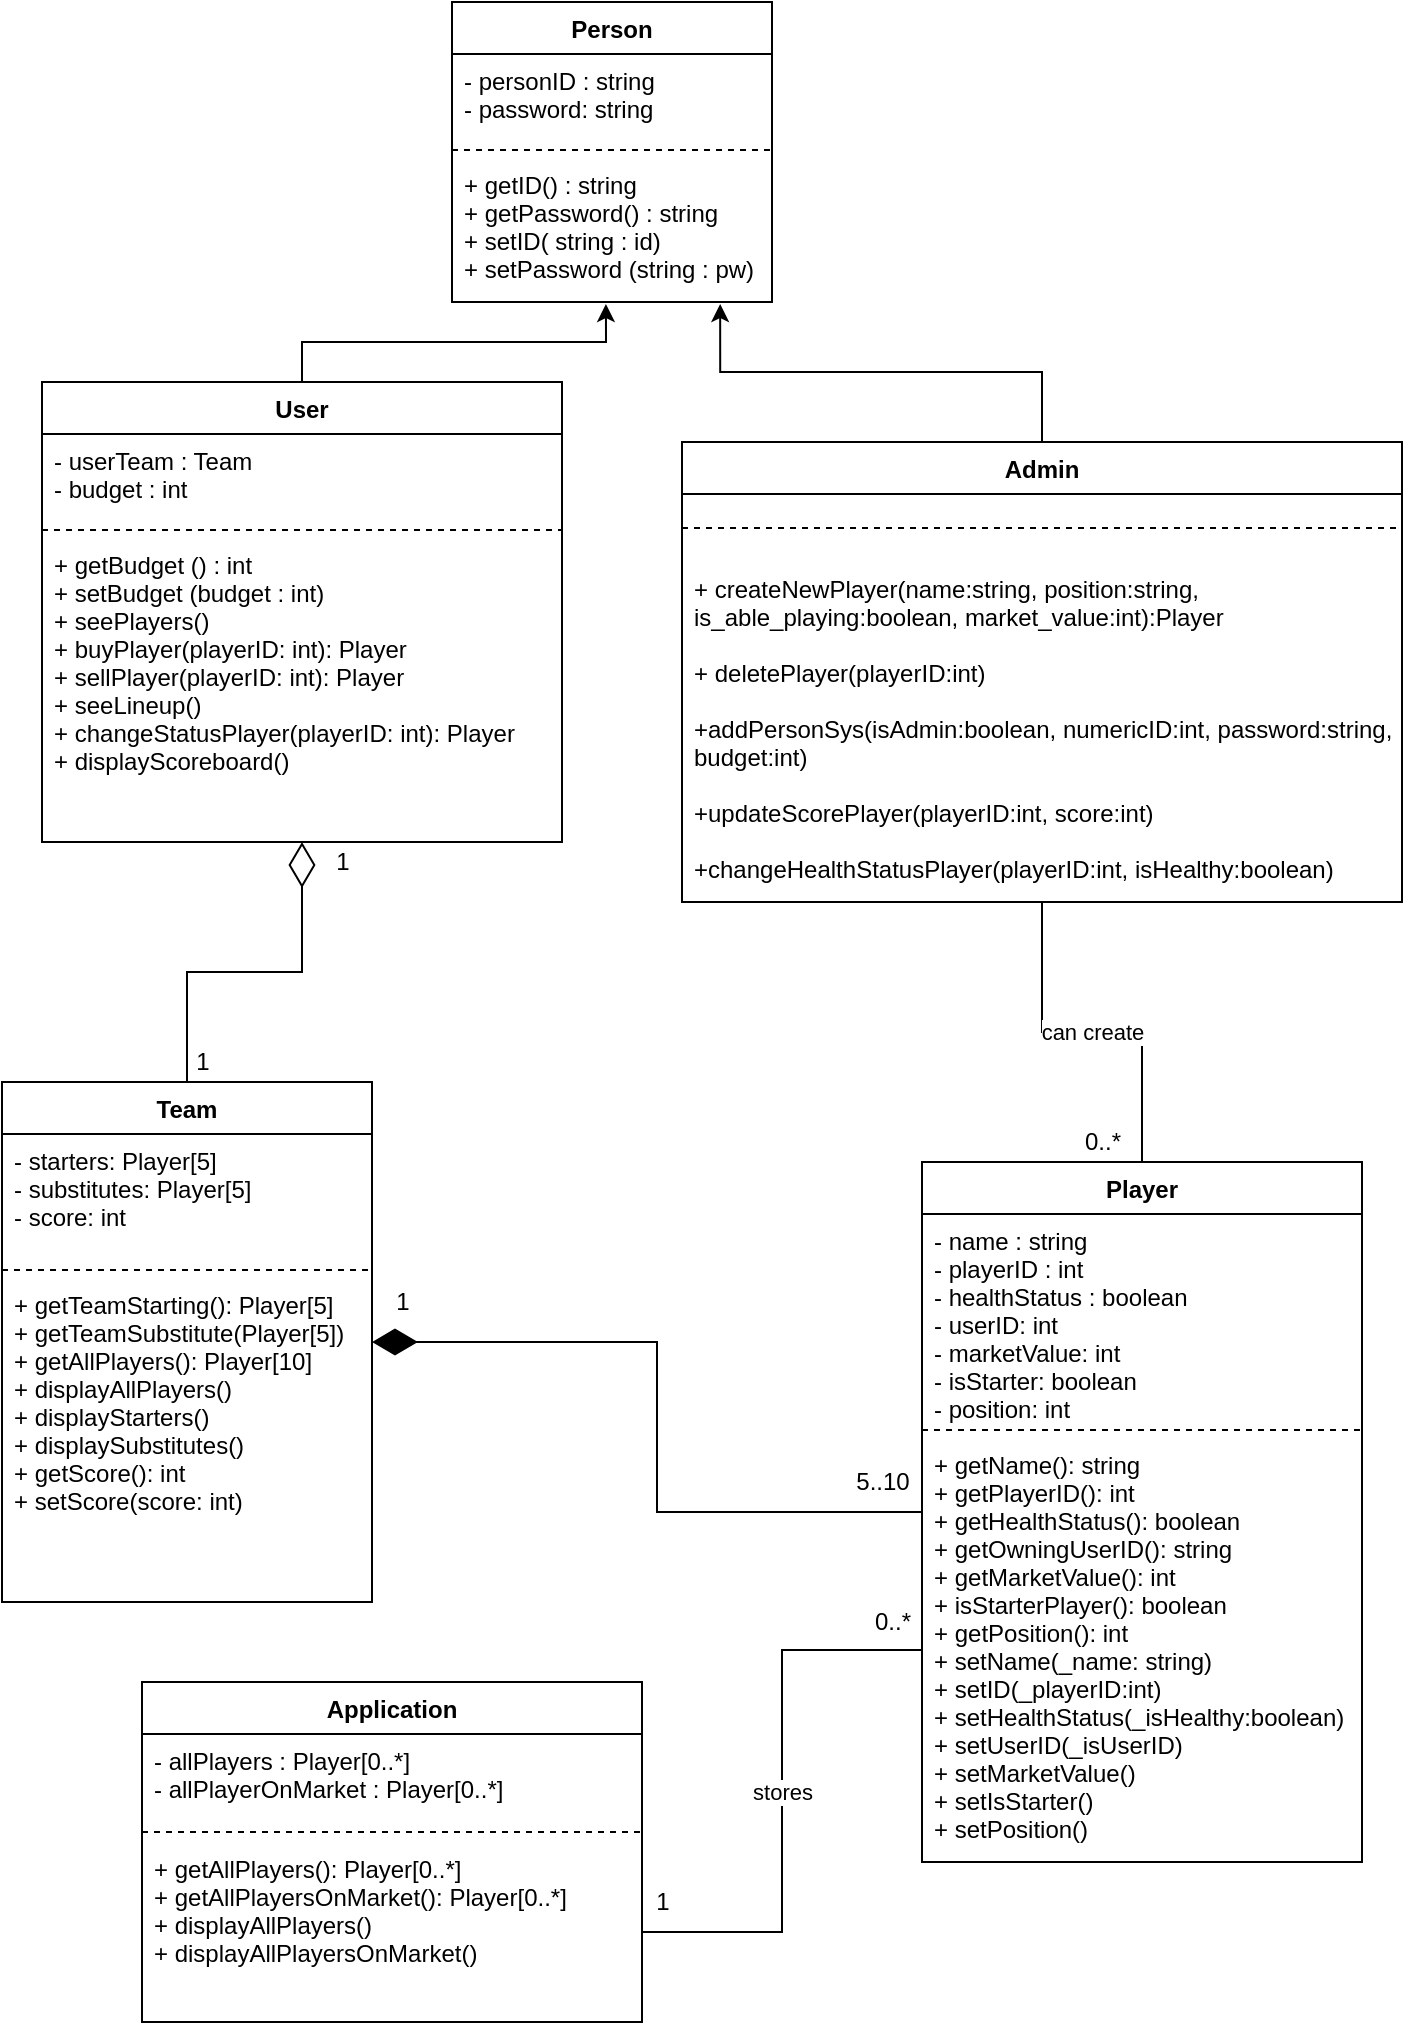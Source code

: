 <mxfile version="17.1.2" type="github">
  <diagram id="dC2nHla02OHMazLtvsP9" name="Page-1">
    <mxGraphModel dx="1038" dy="536" grid="1" gridSize="10" guides="1" tooltips="1" connect="1" arrows="1" fold="1" page="1" pageScale="1" pageWidth="827" pageHeight="1169" math="0" shadow="0">
      <root>
        <mxCell id="0" />
        <mxCell id="1" parent="0" />
        <mxCell id="YJq7etQ8eX4v05hcYT2W-5" value="Person&#xa;" style="swimlane;fontStyle=1;align=center;verticalAlign=top;childLayout=stackLayout;horizontal=1;startSize=26;horizontalStack=0;resizeParent=1;resizeParentMax=0;resizeLast=0;collapsible=1;marginBottom=0;" parent="1" vertex="1">
          <mxGeometry x="345" y="20" width="160" height="150" as="geometry" />
        </mxCell>
        <mxCell id="YJq7etQ8eX4v05hcYT2W-6" value="- personID : string&#xa;- password: string&#xa;" style="text;strokeColor=none;fillColor=none;align=left;verticalAlign=top;spacingLeft=4;spacingRight=4;overflow=hidden;rotatable=0;points=[[0,0.5],[1,0.5]];portConstraint=eastwest;" parent="YJq7etQ8eX4v05hcYT2W-5" vertex="1">
          <mxGeometry y="26" width="160" height="44" as="geometry" />
        </mxCell>
        <mxCell id="YJq7etQ8eX4v05hcYT2W-7" value="" style="line;strokeWidth=1;fillColor=none;align=left;verticalAlign=middle;spacingTop=-1;spacingLeft=3;spacingRight=3;rotatable=0;labelPosition=right;points=[];portConstraint=eastwest;dashed=1;" parent="YJq7etQ8eX4v05hcYT2W-5" vertex="1">
          <mxGeometry y="70" width="160" height="8" as="geometry" />
        </mxCell>
        <mxCell id="YJq7etQ8eX4v05hcYT2W-8" value="+ getID() : string&#xa;+ getPassword() : string&#xa;+ setID( string : id)&#xa;+ setPassword (string : pw)&#xa;" style="text;strokeColor=none;fillColor=none;align=left;verticalAlign=top;spacingLeft=4;spacingRight=4;overflow=hidden;rotatable=0;points=[[0,0.5],[1,0.5]];portConstraint=eastwest;" parent="YJq7etQ8eX4v05hcYT2W-5" vertex="1">
          <mxGeometry y="78" width="160" height="72" as="geometry" />
        </mxCell>
        <mxCell id="y-BGLNz_TRm2ThtAnBNB-19" style="edgeStyle=orthogonalEdgeStyle;rounded=0;orthogonalLoop=1;jettySize=auto;html=1;entryX=0.481;entryY=1.014;entryDx=0;entryDy=0;entryPerimeter=0;" parent="1" source="y-BGLNz_TRm2ThtAnBNB-1" target="YJq7etQ8eX4v05hcYT2W-8" edge="1">
          <mxGeometry relative="1" as="geometry" />
        </mxCell>
        <mxCell id="y-BGLNz_TRm2ThtAnBNB-1" value="User" style="swimlane;fontStyle=1;align=center;verticalAlign=top;childLayout=stackLayout;horizontal=1;startSize=26;horizontalStack=0;resizeParent=1;resizeParentMax=0;resizeLast=0;collapsible=1;marginBottom=0;" parent="1" vertex="1">
          <mxGeometry x="140" y="210" width="260" height="230" as="geometry" />
        </mxCell>
        <mxCell id="y-BGLNz_TRm2ThtAnBNB-2" value="- userTeam : Team&#xa;- budget : int&#xa;" style="text;strokeColor=none;fillColor=none;align=left;verticalAlign=top;spacingLeft=4;spacingRight=4;overflow=hidden;rotatable=0;points=[[0,0.5],[1,0.5]];portConstraint=eastwest;" parent="y-BGLNz_TRm2ThtAnBNB-1" vertex="1">
          <mxGeometry y="26" width="260" height="44" as="geometry" />
        </mxCell>
        <mxCell id="y-BGLNz_TRm2ThtAnBNB-3" value="" style="line;strokeWidth=1;fillColor=none;align=left;verticalAlign=middle;spacingTop=-1;spacingLeft=3;spacingRight=3;rotatable=0;labelPosition=right;points=[];portConstraint=eastwest;dashed=1;" parent="y-BGLNz_TRm2ThtAnBNB-1" vertex="1">
          <mxGeometry y="70" width="260" height="8" as="geometry" />
        </mxCell>
        <mxCell id="y-BGLNz_TRm2ThtAnBNB-4" value="+ getBudget () : int&#xa;+ setBudget (budget : int)&#xa;+ seePlayers()&#xa;+ buyPlayer(playerID: int): Player&#xa;+ sellPlayer(playerID: int): Player&#xa;+ seeLineup()&#xa;+ changeStatusPlayer(playerID: int): Player&#xa;+ displayScoreboard()&#xa;&#xa;" style="text;strokeColor=none;fillColor=none;align=left;verticalAlign=top;spacingLeft=4;spacingRight=4;overflow=hidden;rotatable=0;points=[[0,0.5],[1,0.5]];portConstraint=eastwest;" parent="y-BGLNz_TRm2ThtAnBNB-1" vertex="1">
          <mxGeometry y="78" width="260" height="152" as="geometry" />
        </mxCell>
        <mxCell id="y-BGLNz_TRm2ThtAnBNB-23" style="edgeStyle=orthogonalEdgeStyle;rounded=0;orthogonalLoop=1;jettySize=auto;html=1;entryX=0.838;entryY=1.014;entryDx=0;entryDy=0;entryPerimeter=0;" parent="1" source="y-BGLNz_TRm2ThtAnBNB-5" target="YJq7etQ8eX4v05hcYT2W-8" edge="1">
          <mxGeometry relative="1" as="geometry" />
        </mxCell>
        <mxCell id="y-BGLNz_TRm2ThtAnBNB-29" value="can create" style="edgeStyle=orthogonalEdgeStyle;rounded=0;orthogonalLoop=1;jettySize=auto;html=1;endArrow=none;endFill=0;" parent="1" source="y-BGLNz_TRm2ThtAnBNB-5" target="y-BGLNz_TRm2ThtAnBNB-9" edge="1">
          <mxGeometry relative="1" as="geometry" />
        </mxCell>
        <mxCell id="y-BGLNz_TRm2ThtAnBNB-5" value="Admin" style="swimlane;fontStyle=1;align=center;verticalAlign=top;childLayout=stackLayout;horizontal=1;startSize=26;horizontalStack=0;resizeParent=1;resizeParentMax=0;resizeLast=0;collapsible=1;marginBottom=0;" parent="1" vertex="1">
          <mxGeometry x="460" y="240" width="360" height="230" as="geometry" />
        </mxCell>
        <mxCell id="y-BGLNz_TRm2ThtAnBNB-7" value="" style="line;strokeWidth=1;fillColor=none;align=left;verticalAlign=middle;spacingTop=-1;spacingLeft=3;spacingRight=3;rotatable=0;labelPosition=right;points=[];portConstraint=eastwest;dashed=1;" parent="y-BGLNz_TRm2ThtAnBNB-5" vertex="1">
          <mxGeometry y="26" width="360" height="34" as="geometry" />
        </mxCell>
        <mxCell id="y-BGLNz_TRm2ThtAnBNB-8" value="+ createNewPlayer(name:string, position:string, &#xa;is_able_playing:boolean, market_value:int):Player&#xa;&#xa;+ deletePlayer(playerID:int)&#xa;&#xa;+addPersonSys(isAdmin:boolean, numericID:int, password:string,&#xa;budget:int)&#xa;&#xa;+updateScorePlayer(playerID:int, score:int)&#xa;&#xa;+changeHealthStatusPlayer(playerID:int, isHealthy:boolean)&#xa;" style="text;strokeColor=none;fillColor=none;align=left;verticalAlign=top;spacingLeft=4;spacingRight=4;overflow=hidden;rotatable=0;points=[[0,0.5],[1,0.5]];portConstraint=eastwest;" parent="y-BGLNz_TRm2ThtAnBNB-5" vertex="1">
          <mxGeometry y="60" width="360" height="170" as="geometry" />
        </mxCell>
        <mxCell id="y-BGLNz_TRm2ThtAnBNB-32" style="edgeStyle=orthogonalEdgeStyle;rounded=0;orthogonalLoop=1;jettySize=auto;html=1;endArrow=diamondThin;endFill=1;endSize=20;strokeWidth=1;" parent="1" source="y-BGLNz_TRm2ThtAnBNB-9" target="y-BGLNz_TRm2ThtAnBNB-24" edge="1">
          <mxGeometry relative="1" as="geometry" />
        </mxCell>
        <mxCell id="y-BGLNz_TRm2ThtAnBNB-9" value="Player&#xa;" style="swimlane;fontStyle=1;align=center;verticalAlign=top;childLayout=stackLayout;horizontal=1;startSize=26;horizontalStack=0;resizeParent=1;resizeParentMax=0;resizeLast=0;collapsible=1;marginBottom=0;" parent="1" vertex="1">
          <mxGeometry x="580" y="600" width="220" height="350" as="geometry" />
        </mxCell>
        <mxCell id="y-BGLNz_TRm2ThtAnBNB-10" value="- name : string&#xa;- playerID : int&#xa;- healthStatus : boolean&#xa;- userID: int&#xa;- marketValue: int&#xa;- isStarter: boolean&#xa;- position: int&#xa;" style="text;strokeColor=none;fillColor=none;align=left;verticalAlign=top;spacingLeft=4;spacingRight=4;overflow=hidden;rotatable=0;points=[[0,0.5],[1,0.5]];portConstraint=eastwest;" parent="y-BGLNz_TRm2ThtAnBNB-9" vertex="1">
          <mxGeometry y="26" width="220" height="104" as="geometry" />
        </mxCell>
        <mxCell id="y-BGLNz_TRm2ThtAnBNB-11" value="" style="line;strokeWidth=1;fillColor=none;align=left;verticalAlign=middle;spacingTop=-1;spacingLeft=3;spacingRight=3;rotatable=0;labelPosition=right;points=[];portConstraint=eastwest;dashed=1;" parent="y-BGLNz_TRm2ThtAnBNB-9" vertex="1">
          <mxGeometry y="130" width="220" height="8" as="geometry" />
        </mxCell>
        <mxCell id="y-BGLNz_TRm2ThtAnBNB-12" value="+ getName(): string&#xa;+ getPlayerID(): int&#xa;+ getHealthStatus(): boolean&#xa;+ getOwningUserID(): string&#xa;+ getMarketValue(): int&#xa;+ isStarterPlayer(): boolean&#xa;+ getPosition(): int&#xa;+ setName(_name: string)&#xa;+ setID(_playerID:int)&#xa;+ setHealthStatus(_isHealthy:boolean)&#xa;+ setUserID(_isUserID)&#xa;+ setMarketValue()&#xa;+ setIsStarter()&#xa;+ setPosition()&#xa;&#xa;&#xa;&#xa;&#xa;" style="text;strokeColor=none;fillColor=none;align=left;verticalAlign=top;spacingLeft=4;spacingRight=4;overflow=hidden;rotatable=0;points=[[0,0.5],[1,0.5]];portConstraint=eastwest;" parent="y-BGLNz_TRm2ThtAnBNB-9" vertex="1">
          <mxGeometry y="138" width="220" height="212" as="geometry" />
        </mxCell>
        <mxCell id="y-BGLNz_TRm2ThtAnBNB-13" value="Application" style="swimlane;fontStyle=1;align=center;verticalAlign=top;childLayout=stackLayout;horizontal=1;startSize=26;horizontalStack=0;resizeParent=1;resizeParentMax=0;resizeLast=0;collapsible=1;marginBottom=0;" parent="1" vertex="1">
          <mxGeometry x="190" y="860" width="250" height="170" as="geometry" />
        </mxCell>
        <mxCell id="y-BGLNz_TRm2ThtAnBNB-14" value="- allPlayers : Player[0..*]&#xa;- allPlayerOnMarket : Player[0..*]&#xa;" style="text;strokeColor=none;fillColor=none;align=left;verticalAlign=top;spacingLeft=4;spacingRight=4;overflow=hidden;rotatable=0;points=[[0,0.5],[1,0.5]];portConstraint=eastwest;" parent="y-BGLNz_TRm2ThtAnBNB-13" vertex="1">
          <mxGeometry y="26" width="250" height="44" as="geometry" />
        </mxCell>
        <mxCell id="y-BGLNz_TRm2ThtAnBNB-15" value="" style="line;strokeWidth=1;fillColor=none;align=left;verticalAlign=middle;spacingTop=-1;spacingLeft=3;spacingRight=3;rotatable=0;labelPosition=right;points=[];portConstraint=eastwest;dashed=1;" parent="y-BGLNz_TRm2ThtAnBNB-13" vertex="1">
          <mxGeometry y="70" width="250" height="10" as="geometry" />
        </mxCell>
        <mxCell id="y-BGLNz_TRm2ThtAnBNB-16" value="+ getAllPlayers(): Player[0..*]&#xa;+ getAllPlayersOnMarket(): Player[0..*]&#xa;+ displayAllPlayers()&#xa;+ displayAllPlayersOnMarket()&#xa;" style="text;strokeColor=none;fillColor=none;align=left;verticalAlign=top;spacingLeft=4;spacingRight=4;overflow=hidden;rotatable=0;points=[[0,0.5],[1,0.5]];portConstraint=eastwest;" parent="y-BGLNz_TRm2ThtAnBNB-13" vertex="1">
          <mxGeometry y="80" width="250" height="90" as="geometry" />
        </mxCell>
        <mxCell id="y-BGLNz_TRm2ThtAnBNB-31" style="edgeStyle=orthogonalEdgeStyle;rounded=0;orthogonalLoop=1;jettySize=auto;html=1;endArrow=diamondThin;endFill=0;strokeWidth=1;endSize=20;" parent="1" source="y-BGLNz_TRm2ThtAnBNB-24" target="y-BGLNz_TRm2ThtAnBNB-1" edge="1">
          <mxGeometry relative="1" as="geometry" />
        </mxCell>
        <mxCell id="y-BGLNz_TRm2ThtAnBNB-24" value="Team&#xa;" style="swimlane;fontStyle=1;align=center;verticalAlign=top;childLayout=stackLayout;horizontal=1;startSize=26;horizontalStack=0;resizeParent=1;resizeParentMax=0;resizeLast=0;collapsible=1;marginBottom=0;" parent="1" vertex="1">
          <mxGeometry x="120" y="560" width="185" height="260" as="geometry" />
        </mxCell>
        <mxCell id="y-BGLNz_TRm2ThtAnBNB-25" value="- starters: Player[5]&#xa;- substitutes: Player[5]&#xa;- score: int&#xa;" style="text;strokeColor=none;fillColor=none;align=left;verticalAlign=top;spacingLeft=4;spacingRight=4;overflow=hidden;rotatable=0;points=[[0,0.5],[1,0.5]];portConstraint=eastwest;dashed=1;" parent="y-BGLNz_TRm2ThtAnBNB-24" vertex="1">
          <mxGeometry y="26" width="185" height="64" as="geometry" />
        </mxCell>
        <mxCell id="y-BGLNz_TRm2ThtAnBNB-26" value="" style="line;strokeWidth=1;fillColor=none;align=left;verticalAlign=middle;spacingTop=-1;spacingLeft=3;spacingRight=3;rotatable=0;labelPosition=right;points=[];portConstraint=eastwest;dashed=1;" parent="y-BGLNz_TRm2ThtAnBNB-24" vertex="1">
          <mxGeometry y="90" width="185" height="8" as="geometry" />
        </mxCell>
        <mxCell id="y-BGLNz_TRm2ThtAnBNB-27" value="+ getTeamStarting(): Player[5]&#xa;+ getTeamSubstitute(Player[5])&#xa;+ getAllPlayers(): Player[10]&#xa;+ displayAllPlayers()&#xa;+ displayStarters()&#xa;+ displaySubstitutes()&#xa;+ getScore(): int&#xa;+ setScore(score: int)&#xa;" style="text;strokeColor=none;fillColor=none;align=left;verticalAlign=top;spacingLeft=4;spacingRight=4;overflow=hidden;rotatable=0;points=[[0,0.5],[1,0.5]];portConstraint=eastwest;dashed=1;" parent="y-BGLNz_TRm2ThtAnBNB-24" vertex="1">
          <mxGeometry y="98" width="185" height="162" as="geometry" />
        </mxCell>
        <mxCell id="y-BGLNz_TRm2ThtAnBNB-30" value="stores" style="edgeStyle=orthogonalEdgeStyle;rounded=0;orthogonalLoop=1;jettySize=auto;html=1;endArrow=none;endFill=0;" parent="1" source="y-BGLNz_TRm2ThtAnBNB-16" target="y-BGLNz_TRm2ThtAnBNB-12" edge="1">
          <mxGeometry relative="1" as="geometry" />
        </mxCell>
        <mxCell id="y-BGLNz_TRm2ThtAnBNB-33" value="1" style="text;html=1;align=center;verticalAlign=middle;resizable=0;points=[];autosize=1;strokeColor=none;fillColor=none;" parent="1" vertex="1">
          <mxGeometry x="440" y="960" width="20" height="20" as="geometry" />
        </mxCell>
        <mxCell id="y-BGLNz_TRm2ThtAnBNB-34" value="1" style="text;html=1;align=center;verticalAlign=middle;resizable=0;points=[];autosize=1;strokeColor=none;fillColor=none;" parent="1" vertex="1">
          <mxGeometry x="280" y="440" width="20" height="20" as="geometry" />
        </mxCell>
        <mxCell id="y-BGLNz_TRm2ThtAnBNB-35" value="1" style="text;html=1;align=center;verticalAlign=middle;resizable=0;points=[];autosize=1;strokeColor=none;fillColor=none;" parent="1" vertex="1">
          <mxGeometry x="210" y="540" width="20" height="20" as="geometry" />
        </mxCell>
        <mxCell id="y-BGLNz_TRm2ThtAnBNB-36" value="0..*" style="text;html=1;align=center;verticalAlign=middle;resizable=0;points=[];autosize=1;strokeColor=none;fillColor=none;" parent="1" vertex="1">
          <mxGeometry x="655" y="580" width="30" height="20" as="geometry" />
        </mxCell>
        <mxCell id="y-BGLNz_TRm2ThtAnBNB-38" value="0..*" style="text;html=1;align=center;verticalAlign=middle;resizable=0;points=[];autosize=1;strokeColor=none;fillColor=none;" parent="1" vertex="1">
          <mxGeometry x="550" y="820" width="30" height="20" as="geometry" />
        </mxCell>
        <mxCell id="y-BGLNz_TRm2ThtAnBNB-39" value="5..10" style="text;html=1;align=center;verticalAlign=middle;resizable=0;points=[];autosize=1;strokeColor=none;fillColor=none;" parent="1" vertex="1">
          <mxGeometry x="540" y="750" width="40" height="20" as="geometry" />
        </mxCell>
        <mxCell id="y-BGLNz_TRm2ThtAnBNB-40" value="1" style="text;html=1;align=center;verticalAlign=middle;resizable=0;points=[];autosize=1;strokeColor=none;fillColor=none;" parent="1" vertex="1">
          <mxGeometry x="310" y="660" width="20" height="20" as="geometry" />
        </mxCell>
      </root>
    </mxGraphModel>
  </diagram>
</mxfile>
